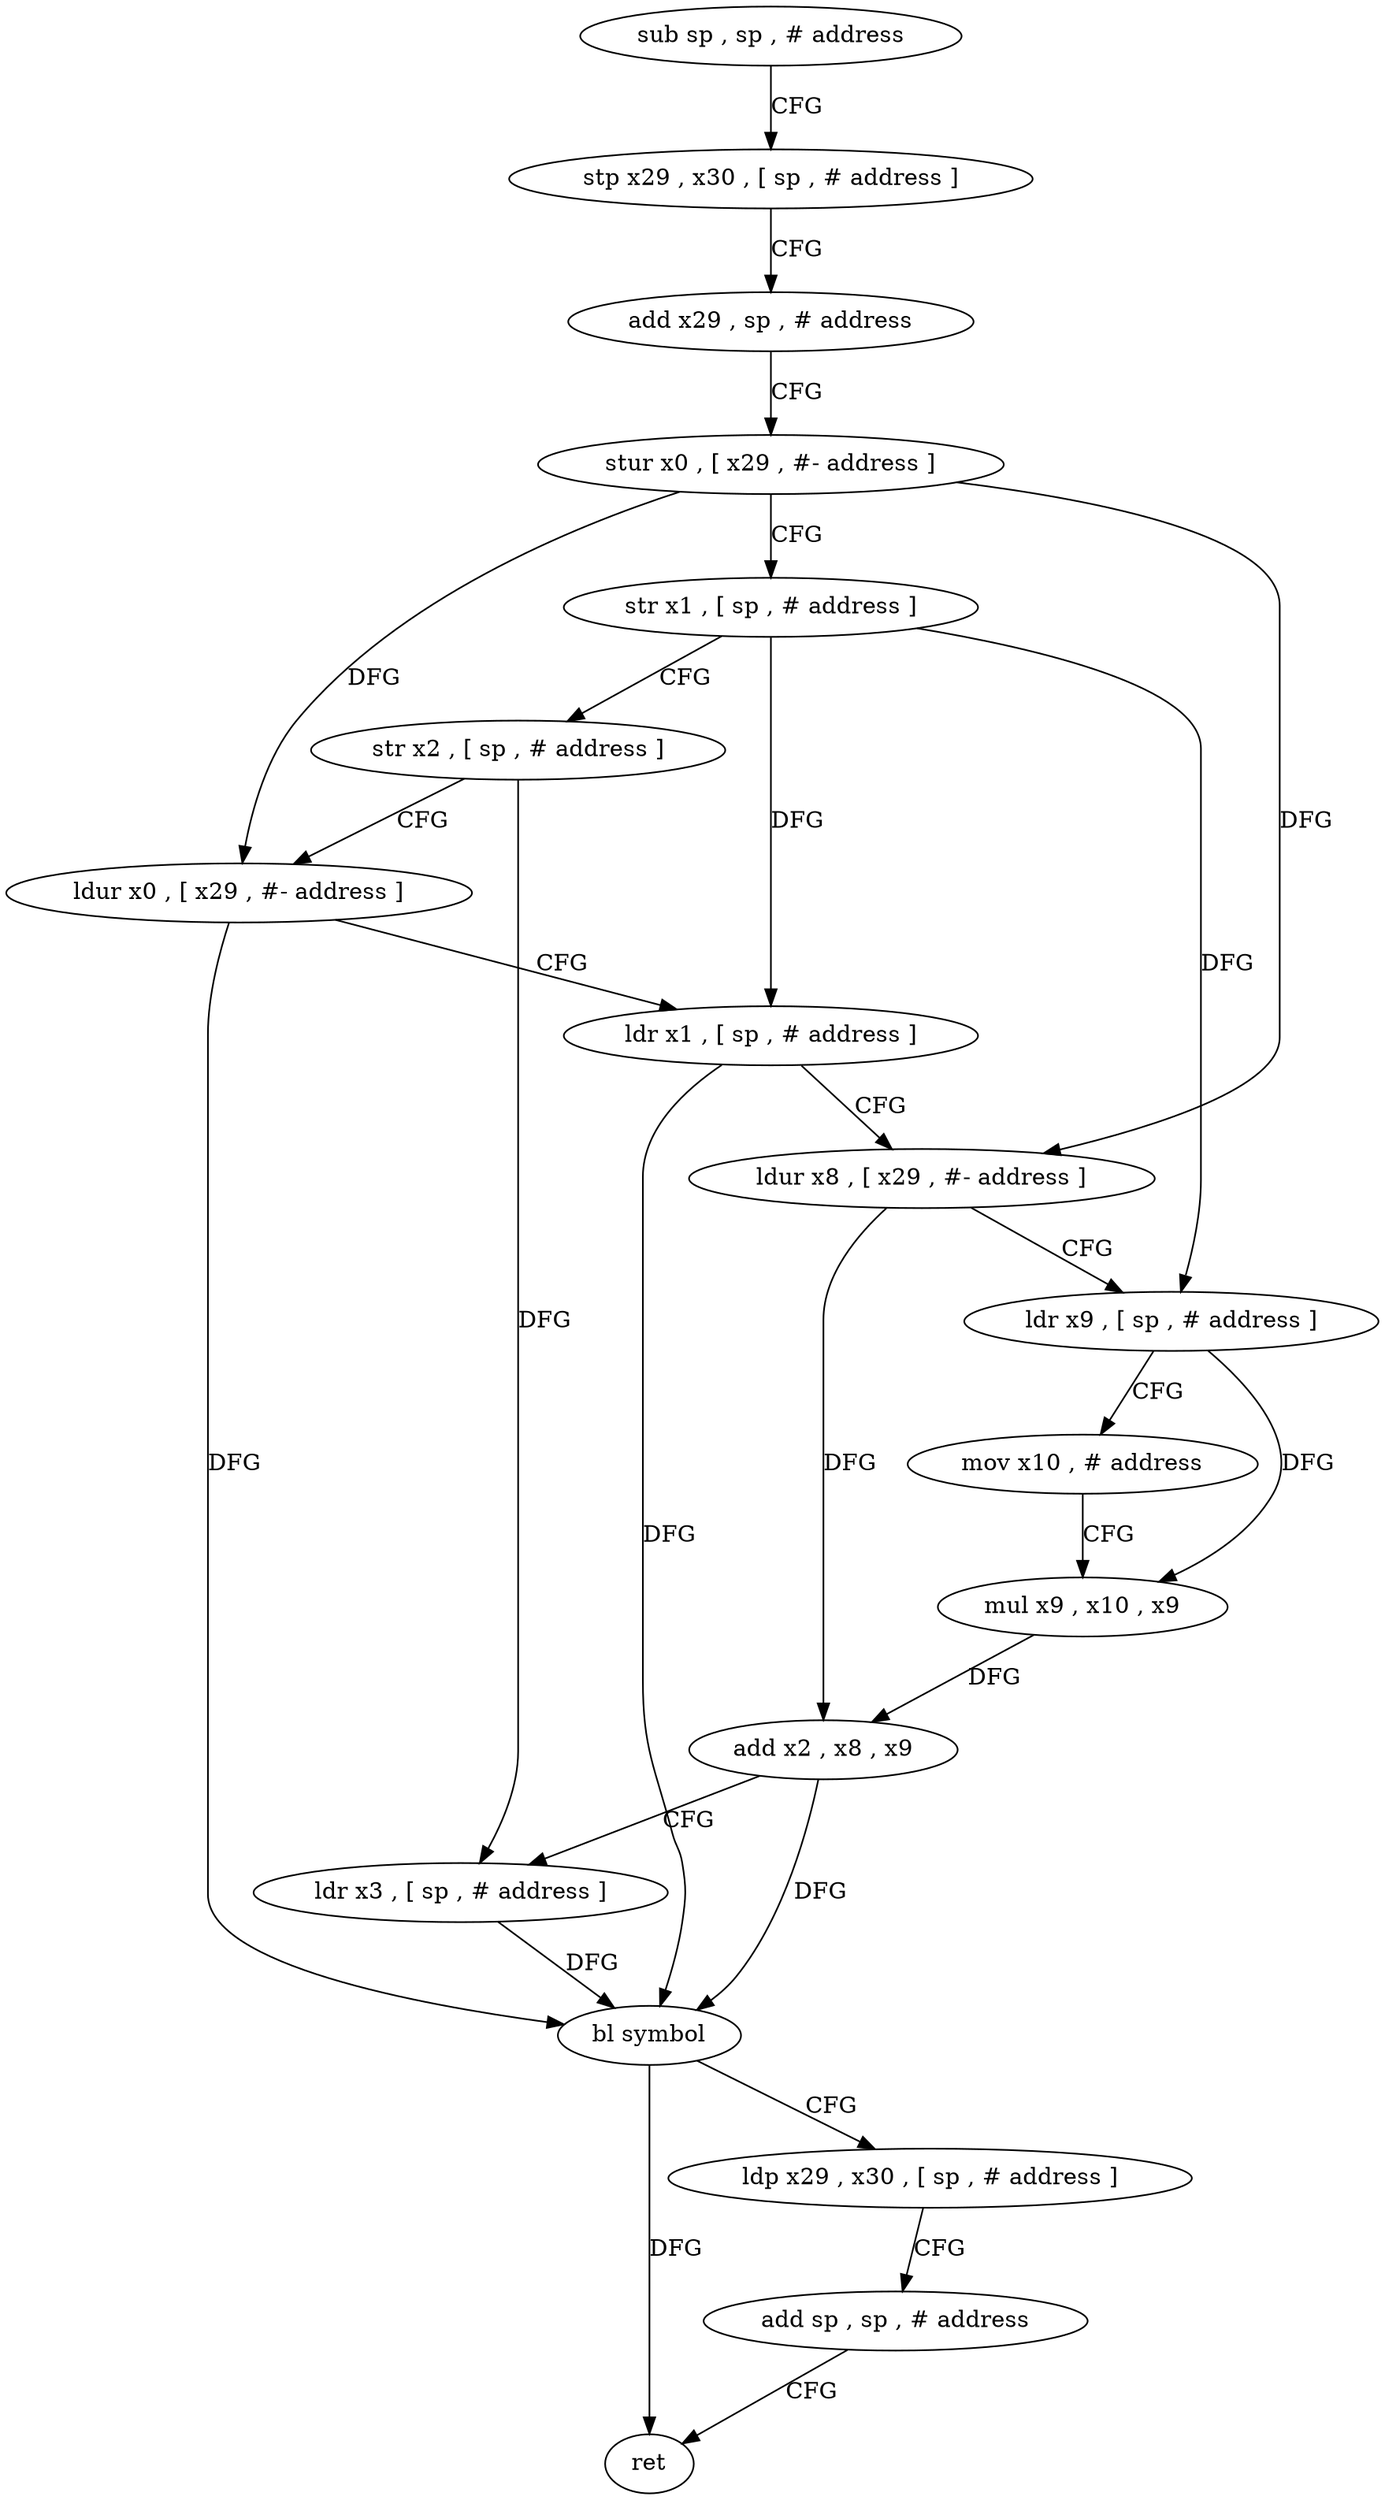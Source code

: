 digraph "func" {
"4290068" [label = "sub sp , sp , # address" ]
"4290072" [label = "stp x29 , x30 , [ sp , # address ]" ]
"4290076" [label = "add x29 , sp , # address" ]
"4290080" [label = "stur x0 , [ x29 , #- address ]" ]
"4290084" [label = "str x1 , [ sp , # address ]" ]
"4290088" [label = "str x2 , [ sp , # address ]" ]
"4290092" [label = "ldur x0 , [ x29 , #- address ]" ]
"4290096" [label = "ldr x1 , [ sp , # address ]" ]
"4290100" [label = "ldur x8 , [ x29 , #- address ]" ]
"4290104" [label = "ldr x9 , [ sp , # address ]" ]
"4290108" [label = "mov x10 , # address" ]
"4290112" [label = "mul x9 , x10 , x9" ]
"4290116" [label = "add x2 , x8 , x9" ]
"4290120" [label = "ldr x3 , [ sp , # address ]" ]
"4290124" [label = "bl symbol" ]
"4290128" [label = "ldp x29 , x30 , [ sp , # address ]" ]
"4290132" [label = "add sp , sp , # address" ]
"4290136" [label = "ret" ]
"4290068" -> "4290072" [ label = "CFG" ]
"4290072" -> "4290076" [ label = "CFG" ]
"4290076" -> "4290080" [ label = "CFG" ]
"4290080" -> "4290084" [ label = "CFG" ]
"4290080" -> "4290092" [ label = "DFG" ]
"4290080" -> "4290100" [ label = "DFG" ]
"4290084" -> "4290088" [ label = "CFG" ]
"4290084" -> "4290096" [ label = "DFG" ]
"4290084" -> "4290104" [ label = "DFG" ]
"4290088" -> "4290092" [ label = "CFG" ]
"4290088" -> "4290120" [ label = "DFG" ]
"4290092" -> "4290096" [ label = "CFG" ]
"4290092" -> "4290124" [ label = "DFG" ]
"4290096" -> "4290100" [ label = "CFG" ]
"4290096" -> "4290124" [ label = "DFG" ]
"4290100" -> "4290104" [ label = "CFG" ]
"4290100" -> "4290116" [ label = "DFG" ]
"4290104" -> "4290108" [ label = "CFG" ]
"4290104" -> "4290112" [ label = "DFG" ]
"4290108" -> "4290112" [ label = "CFG" ]
"4290112" -> "4290116" [ label = "DFG" ]
"4290116" -> "4290120" [ label = "CFG" ]
"4290116" -> "4290124" [ label = "DFG" ]
"4290120" -> "4290124" [ label = "DFG" ]
"4290124" -> "4290128" [ label = "CFG" ]
"4290124" -> "4290136" [ label = "DFG" ]
"4290128" -> "4290132" [ label = "CFG" ]
"4290132" -> "4290136" [ label = "CFG" ]
}
